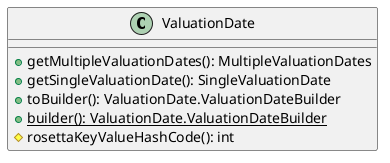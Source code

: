 @startuml

    class ValuationDate [[ValuationDate.html]] {
        +getMultipleValuationDates(): MultipleValuationDates
        +getSingleValuationDate(): SingleValuationDate
        +toBuilder(): ValuationDate.ValuationDateBuilder
        {static} +builder(): ValuationDate.ValuationDateBuilder
        #rosettaKeyValueHashCode(): int
    }

@enduml
